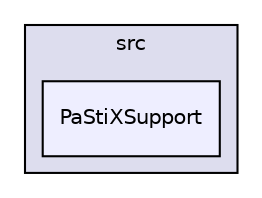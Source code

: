 digraph "include/Eigen/src/PaStiXSupport" {
  compound=true
  node [ fontsize="10", fontname="Helvetica"];
  edge [ labelfontsize="10", labelfontname="Helvetica"];
  subgraph clusterdir_17db75917637b7e81f1284e33243b998 {
    graph [ bgcolor="#ddddee", pencolor="black", label="src" fontname="Helvetica", fontsize="10", URL="dir_17db75917637b7e81f1284e33243b998.html"]
  dir_c3055e5cce093f04b74c35a41e5ecec4 [shape=box, label="PaStiXSupport", style="filled", fillcolor="#eeeeff", pencolor="black", URL="dir_c3055e5cce093f04b74c35a41e5ecec4.html"];
  }
}
